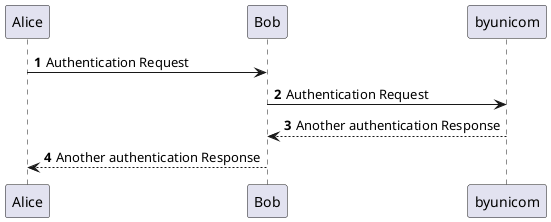 @startuml
'https://plantuml.com/sequence-diagram

autonumber

Alice -> Bob: Authentication Request
Bob -> byunicom: Authentication Request

Bob <-- byunicom: Another authentication Response
Alice <-- Bob: Another authentication Response
'byunicom --> Alice: Authentication Response
'
'
'Alice <-- Bob: another authentication Response




@enduml